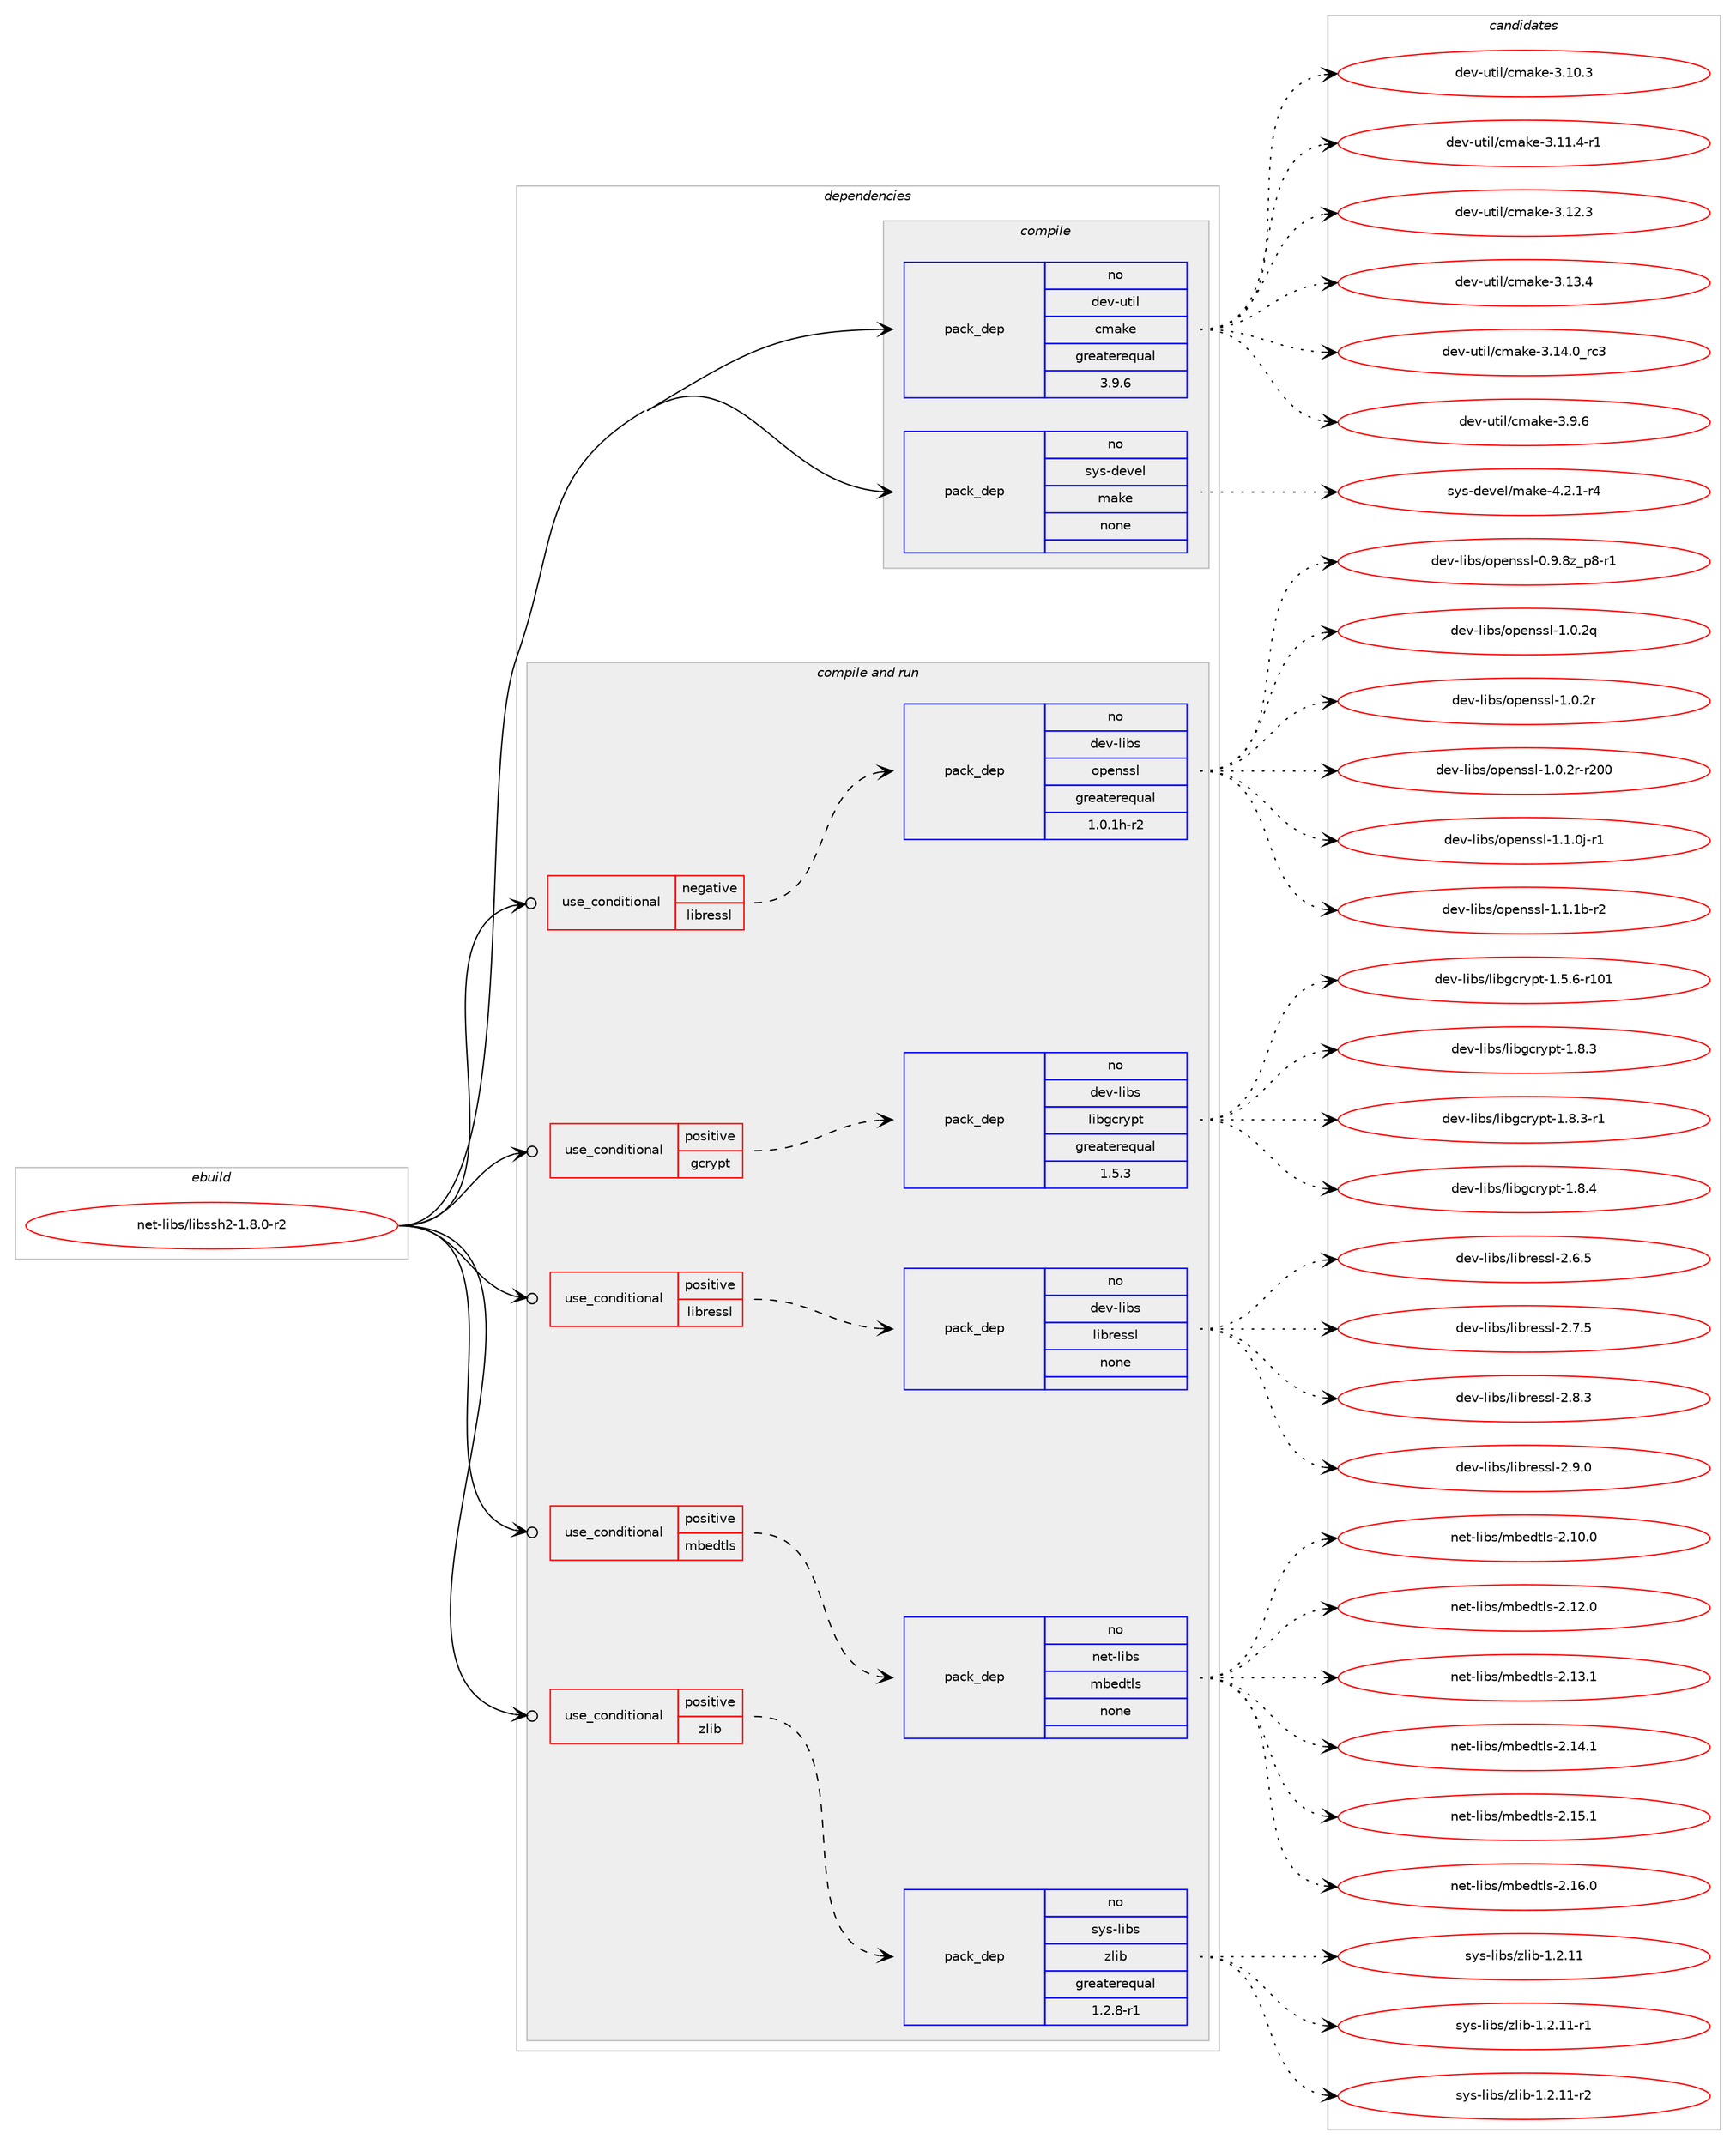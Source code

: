 digraph prolog {

# *************
# Graph options
# *************

newrank=true;
concentrate=true;
compound=true;
graph [rankdir=LR,fontname=Helvetica,fontsize=10,ranksep=1.5];#, ranksep=2.5, nodesep=0.2];
edge  [arrowhead=vee];
node  [fontname=Helvetica,fontsize=10];

# **********
# The ebuild
# **********

subgraph cluster_leftcol {
color=gray;
rank=same;
label=<<i>ebuild</i>>;
id [label="net-libs/libssh2-1.8.0-r2", color=red, width=4, href="../net-libs/libssh2-1.8.0-r2.svg"];
}

# ****************
# The dependencies
# ****************

subgraph cluster_midcol {
color=gray;
label=<<i>dependencies</i>>;
subgraph cluster_compile {
fillcolor="#eeeeee";
style=filled;
label=<<i>compile</i>>;
subgraph pack1187269 {
dependency1660626 [label=<<TABLE BORDER="0" CELLBORDER="1" CELLSPACING="0" CELLPADDING="4" WIDTH="220"><TR><TD ROWSPAN="6" CELLPADDING="30">pack_dep</TD></TR><TR><TD WIDTH="110">no</TD></TR><TR><TD>dev-util</TD></TR><TR><TD>cmake</TD></TR><TR><TD>greaterequal</TD></TR><TR><TD>3.9.6</TD></TR></TABLE>>, shape=none, color=blue];
}
id:e -> dependency1660626:w [weight=20,style="solid",arrowhead="vee"];
subgraph pack1187270 {
dependency1660627 [label=<<TABLE BORDER="0" CELLBORDER="1" CELLSPACING="0" CELLPADDING="4" WIDTH="220"><TR><TD ROWSPAN="6" CELLPADDING="30">pack_dep</TD></TR><TR><TD WIDTH="110">no</TD></TR><TR><TD>sys-devel</TD></TR><TR><TD>make</TD></TR><TR><TD>none</TD></TR><TR><TD></TD></TR></TABLE>>, shape=none, color=blue];
}
id:e -> dependency1660627:w [weight=20,style="solid",arrowhead="vee"];
}
subgraph cluster_compileandrun {
fillcolor="#eeeeee";
style=filled;
label=<<i>compile and run</i>>;
subgraph cond446397 {
dependency1660628 [label=<<TABLE BORDER="0" CELLBORDER="1" CELLSPACING="0" CELLPADDING="4"><TR><TD ROWSPAN="3" CELLPADDING="10">use_conditional</TD></TR><TR><TD>negative</TD></TR><TR><TD>libressl</TD></TR></TABLE>>, shape=none, color=red];
subgraph pack1187271 {
dependency1660629 [label=<<TABLE BORDER="0" CELLBORDER="1" CELLSPACING="0" CELLPADDING="4" WIDTH="220"><TR><TD ROWSPAN="6" CELLPADDING="30">pack_dep</TD></TR><TR><TD WIDTH="110">no</TD></TR><TR><TD>dev-libs</TD></TR><TR><TD>openssl</TD></TR><TR><TD>greaterequal</TD></TR><TR><TD>1.0.1h-r2</TD></TR></TABLE>>, shape=none, color=blue];
}
dependency1660628:e -> dependency1660629:w [weight=20,style="dashed",arrowhead="vee"];
}
id:e -> dependency1660628:w [weight=20,style="solid",arrowhead="odotvee"];
subgraph cond446398 {
dependency1660630 [label=<<TABLE BORDER="0" CELLBORDER="1" CELLSPACING="0" CELLPADDING="4"><TR><TD ROWSPAN="3" CELLPADDING="10">use_conditional</TD></TR><TR><TD>positive</TD></TR><TR><TD>gcrypt</TD></TR></TABLE>>, shape=none, color=red];
subgraph pack1187272 {
dependency1660631 [label=<<TABLE BORDER="0" CELLBORDER="1" CELLSPACING="0" CELLPADDING="4" WIDTH="220"><TR><TD ROWSPAN="6" CELLPADDING="30">pack_dep</TD></TR><TR><TD WIDTH="110">no</TD></TR><TR><TD>dev-libs</TD></TR><TR><TD>libgcrypt</TD></TR><TR><TD>greaterequal</TD></TR><TR><TD>1.5.3</TD></TR></TABLE>>, shape=none, color=blue];
}
dependency1660630:e -> dependency1660631:w [weight=20,style="dashed",arrowhead="vee"];
}
id:e -> dependency1660630:w [weight=20,style="solid",arrowhead="odotvee"];
subgraph cond446399 {
dependency1660632 [label=<<TABLE BORDER="0" CELLBORDER="1" CELLSPACING="0" CELLPADDING="4"><TR><TD ROWSPAN="3" CELLPADDING="10">use_conditional</TD></TR><TR><TD>positive</TD></TR><TR><TD>libressl</TD></TR></TABLE>>, shape=none, color=red];
subgraph pack1187273 {
dependency1660633 [label=<<TABLE BORDER="0" CELLBORDER="1" CELLSPACING="0" CELLPADDING="4" WIDTH="220"><TR><TD ROWSPAN="6" CELLPADDING="30">pack_dep</TD></TR><TR><TD WIDTH="110">no</TD></TR><TR><TD>dev-libs</TD></TR><TR><TD>libressl</TD></TR><TR><TD>none</TD></TR><TR><TD></TD></TR></TABLE>>, shape=none, color=blue];
}
dependency1660632:e -> dependency1660633:w [weight=20,style="dashed",arrowhead="vee"];
}
id:e -> dependency1660632:w [weight=20,style="solid",arrowhead="odotvee"];
subgraph cond446400 {
dependency1660634 [label=<<TABLE BORDER="0" CELLBORDER="1" CELLSPACING="0" CELLPADDING="4"><TR><TD ROWSPAN="3" CELLPADDING="10">use_conditional</TD></TR><TR><TD>positive</TD></TR><TR><TD>mbedtls</TD></TR></TABLE>>, shape=none, color=red];
subgraph pack1187274 {
dependency1660635 [label=<<TABLE BORDER="0" CELLBORDER="1" CELLSPACING="0" CELLPADDING="4" WIDTH="220"><TR><TD ROWSPAN="6" CELLPADDING="30">pack_dep</TD></TR><TR><TD WIDTH="110">no</TD></TR><TR><TD>net-libs</TD></TR><TR><TD>mbedtls</TD></TR><TR><TD>none</TD></TR><TR><TD></TD></TR></TABLE>>, shape=none, color=blue];
}
dependency1660634:e -> dependency1660635:w [weight=20,style="dashed",arrowhead="vee"];
}
id:e -> dependency1660634:w [weight=20,style="solid",arrowhead="odotvee"];
subgraph cond446401 {
dependency1660636 [label=<<TABLE BORDER="0" CELLBORDER="1" CELLSPACING="0" CELLPADDING="4"><TR><TD ROWSPAN="3" CELLPADDING="10">use_conditional</TD></TR><TR><TD>positive</TD></TR><TR><TD>zlib</TD></TR></TABLE>>, shape=none, color=red];
subgraph pack1187275 {
dependency1660637 [label=<<TABLE BORDER="0" CELLBORDER="1" CELLSPACING="0" CELLPADDING="4" WIDTH="220"><TR><TD ROWSPAN="6" CELLPADDING="30">pack_dep</TD></TR><TR><TD WIDTH="110">no</TD></TR><TR><TD>sys-libs</TD></TR><TR><TD>zlib</TD></TR><TR><TD>greaterequal</TD></TR><TR><TD>1.2.8-r1</TD></TR></TABLE>>, shape=none, color=blue];
}
dependency1660636:e -> dependency1660637:w [weight=20,style="dashed",arrowhead="vee"];
}
id:e -> dependency1660636:w [weight=20,style="solid",arrowhead="odotvee"];
}
subgraph cluster_run {
fillcolor="#eeeeee";
style=filled;
label=<<i>run</i>>;
}
}

# **************
# The candidates
# **************

subgraph cluster_choices {
rank=same;
color=gray;
label=<<i>candidates</i>>;

subgraph choice1187269 {
color=black;
nodesep=1;
choice1001011184511711610510847991099710710145514649484651 [label="dev-util/cmake-3.10.3", color=red, width=4,href="../dev-util/cmake-3.10.3.svg"];
choice10010111845117116105108479910997107101455146494946524511449 [label="dev-util/cmake-3.11.4-r1", color=red, width=4,href="../dev-util/cmake-3.11.4-r1.svg"];
choice1001011184511711610510847991099710710145514649504651 [label="dev-util/cmake-3.12.3", color=red, width=4,href="../dev-util/cmake-3.12.3.svg"];
choice1001011184511711610510847991099710710145514649514652 [label="dev-util/cmake-3.13.4", color=red, width=4,href="../dev-util/cmake-3.13.4.svg"];
choice1001011184511711610510847991099710710145514649524648951149951 [label="dev-util/cmake-3.14.0_rc3", color=red, width=4,href="../dev-util/cmake-3.14.0_rc3.svg"];
choice10010111845117116105108479910997107101455146574654 [label="dev-util/cmake-3.9.6", color=red, width=4,href="../dev-util/cmake-3.9.6.svg"];
dependency1660626:e -> choice1001011184511711610510847991099710710145514649484651:w [style=dotted,weight="100"];
dependency1660626:e -> choice10010111845117116105108479910997107101455146494946524511449:w [style=dotted,weight="100"];
dependency1660626:e -> choice1001011184511711610510847991099710710145514649504651:w [style=dotted,weight="100"];
dependency1660626:e -> choice1001011184511711610510847991099710710145514649514652:w [style=dotted,weight="100"];
dependency1660626:e -> choice1001011184511711610510847991099710710145514649524648951149951:w [style=dotted,weight="100"];
dependency1660626:e -> choice10010111845117116105108479910997107101455146574654:w [style=dotted,weight="100"];
}
subgraph choice1187270 {
color=black;
nodesep=1;
choice1151211154510010111810110847109971071014552465046494511452 [label="sys-devel/make-4.2.1-r4", color=red, width=4,href="../sys-devel/make-4.2.1-r4.svg"];
dependency1660627:e -> choice1151211154510010111810110847109971071014552465046494511452:w [style=dotted,weight="100"];
}
subgraph choice1187271 {
color=black;
nodesep=1;
choice10010111845108105981154711111210111011511510845484657465612295112564511449 [label="dev-libs/openssl-0.9.8z_p8-r1", color=red, width=4,href="../dev-libs/openssl-0.9.8z_p8-r1.svg"];
choice100101118451081059811547111112101110115115108454946484650113 [label="dev-libs/openssl-1.0.2q", color=red, width=4,href="../dev-libs/openssl-1.0.2q.svg"];
choice100101118451081059811547111112101110115115108454946484650114 [label="dev-libs/openssl-1.0.2r", color=red, width=4,href="../dev-libs/openssl-1.0.2r.svg"];
choice10010111845108105981154711111210111011511510845494648465011445114504848 [label="dev-libs/openssl-1.0.2r-r200", color=red, width=4,href="../dev-libs/openssl-1.0.2r-r200.svg"];
choice1001011184510810598115471111121011101151151084549464946481064511449 [label="dev-libs/openssl-1.1.0j-r1", color=red, width=4,href="../dev-libs/openssl-1.1.0j-r1.svg"];
choice100101118451081059811547111112101110115115108454946494649984511450 [label="dev-libs/openssl-1.1.1b-r2", color=red, width=4,href="../dev-libs/openssl-1.1.1b-r2.svg"];
dependency1660629:e -> choice10010111845108105981154711111210111011511510845484657465612295112564511449:w [style=dotted,weight="100"];
dependency1660629:e -> choice100101118451081059811547111112101110115115108454946484650113:w [style=dotted,weight="100"];
dependency1660629:e -> choice100101118451081059811547111112101110115115108454946484650114:w [style=dotted,weight="100"];
dependency1660629:e -> choice10010111845108105981154711111210111011511510845494648465011445114504848:w [style=dotted,weight="100"];
dependency1660629:e -> choice1001011184510810598115471111121011101151151084549464946481064511449:w [style=dotted,weight="100"];
dependency1660629:e -> choice100101118451081059811547111112101110115115108454946494649984511450:w [style=dotted,weight="100"];
}
subgraph choice1187272 {
color=black;
nodesep=1;
choice100101118451081059811547108105981039911412111211645494653465445114494849 [label="dev-libs/libgcrypt-1.5.6-r101", color=red, width=4,href="../dev-libs/libgcrypt-1.5.6-r101.svg"];
choice1001011184510810598115471081059810399114121112116454946564651 [label="dev-libs/libgcrypt-1.8.3", color=red, width=4,href="../dev-libs/libgcrypt-1.8.3.svg"];
choice10010111845108105981154710810598103991141211121164549465646514511449 [label="dev-libs/libgcrypt-1.8.3-r1", color=red, width=4,href="../dev-libs/libgcrypt-1.8.3-r1.svg"];
choice1001011184510810598115471081059810399114121112116454946564652 [label="dev-libs/libgcrypt-1.8.4", color=red, width=4,href="../dev-libs/libgcrypt-1.8.4.svg"];
dependency1660631:e -> choice100101118451081059811547108105981039911412111211645494653465445114494849:w [style=dotted,weight="100"];
dependency1660631:e -> choice1001011184510810598115471081059810399114121112116454946564651:w [style=dotted,weight="100"];
dependency1660631:e -> choice10010111845108105981154710810598103991141211121164549465646514511449:w [style=dotted,weight="100"];
dependency1660631:e -> choice1001011184510810598115471081059810399114121112116454946564652:w [style=dotted,weight="100"];
}
subgraph choice1187273 {
color=black;
nodesep=1;
choice10010111845108105981154710810598114101115115108455046544653 [label="dev-libs/libressl-2.6.5", color=red, width=4,href="../dev-libs/libressl-2.6.5.svg"];
choice10010111845108105981154710810598114101115115108455046554653 [label="dev-libs/libressl-2.7.5", color=red, width=4,href="../dev-libs/libressl-2.7.5.svg"];
choice10010111845108105981154710810598114101115115108455046564651 [label="dev-libs/libressl-2.8.3", color=red, width=4,href="../dev-libs/libressl-2.8.3.svg"];
choice10010111845108105981154710810598114101115115108455046574648 [label="dev-libs/libressl-2.9.0", color=red, width=4,href="../dev-libs/libressl-2.9.0.svg"];
dependency1660633:e -> choice10010111845108105981154710810598114101115115108455046544653:w [style=dotted,weight="100"];
dependency1660633:e -> choice10010111845108105981154710810598114101115115108455046554653:w [style=dotted,weight="100"];
dependency1660633:e -> choice10010111845108105981154710810598114101115115108455046564651:w [style=dotted,weight="100"];
dependency1660633:e -> choice10010111845108105981154710810598114101115115108455046574648:w [style=dotted,weight="100"];
}
subgraph choice1187274 {
color=black;
nodesep=1;
choice1101011164510810598115471099810110011610811545504649484648 [label="net-libs/mbedtls-2.10.0", color=red, width=4,href="../net-libs/mbedtls-2.10.0.svg"];
choice1101011164510810598115471099810110011610811545504649504648 [label="net-libs/mbedtls-2.12.0", color=red, width=4,href="../net-libs/mbedtls-2.12.0.svg"];
choice1101011164510810598115471099810110011610811545504649514649 [label="net-libs/mbedtls-2.13.1", color=red, width=4,href="../net-libs/mbedtls-2.13.1.svg"];
choice1101011164510810598115471099810110011610811545504649524649 [label="net-libs/mbedtls-2.14.1", color=red, width=4,href="../net-libs/mbedtls-2.14.1.svg"];
choice1101011164510810598115471099810110011610811545504649534649 [label="net-libs/mbedtls-2.15.1", color=red, width=4,href="../net-libs/mbedtls-2.15.1.svg"];
choice1101011164510810598115471099810110011610811545504649544648 [label="net-libs/mbedtls-2.16.0", color=red, width=4,href="../net-libs/mbedtls-2.16.0.svg"];
dependency1660635:e -> choice1101011164510810598115471099810110011610811545504649484648:w [style=dotted,weight="100"];
dependency1660635:e -> choice1101011164510810598115471099810110011610811545504649504648:w [style=dotted,weight="100"];
dependency1660635:e -> choice1101011164510810598115471099810110011610811545504649514649:w [style=dotted,weight="100"];
dependency1660635:e -> choice1101011164510810598115471099810110011610811545504649524649:w [style=dotted,weight="100"];
dependency1660635:e -> choice1101011164510810598115471099810110011610811545504649534649:w [style=dotted,weight="100"];
dependency1660635:e -> choice1101011164510810598115471099810110011610811545504649544648:w [style=dotted,weight="100"];
}
subgraph choice1187275 {
color=black;
nodesep=1;
choice1151211154510810598115471221081059845494650464949 [label="sys-libs/zlib-1.2.11", color=red, width=4,href="../sys-libs/zlib-1.2.11.svg"];
choice11512111545108105981154712210810598454946504649494511449 [label="sys-libs/zlib-1.2.11-r1", color=red, width=4,href="../sys-libs/zlib-1.2.11-r1.svg"];
choice11512111545108105981154712210810598454946504649494511450 [label="sys-libs/zlib-1.2.11-r2", color=red, width=4,href="../sys-libs/zlib-1.2.11-r2.svg"];
dependency1660637:e -> choice1151211154510810598115471221081059845494650464949:w [style=dotted,weight="100"];
dependency1660637:e -> choice11512111545108105981154712210810598454946504649494511449:w [style=dotted,weight="100"];
dependency1660637:e -> choice11512111545108105981154712210810598454946504649494511450:w [style=dotted,weight="100"];
}
}

}
